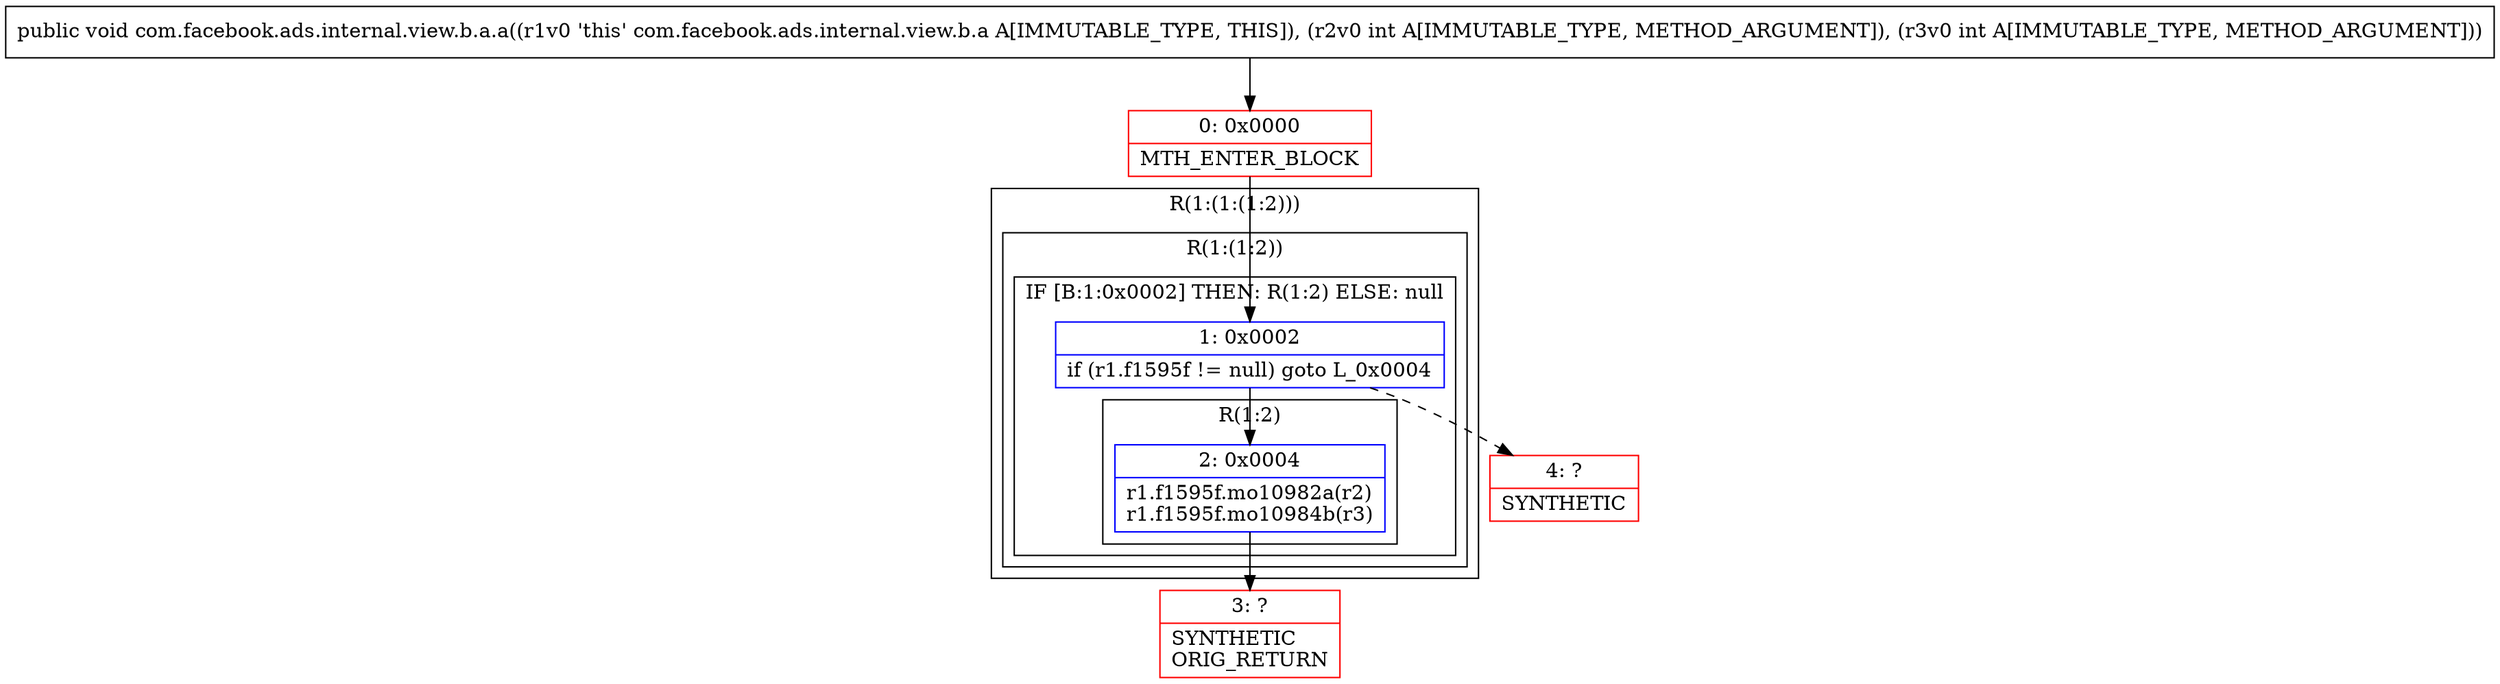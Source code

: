 digraph "CFG forcom.facebook.ads.internal.view.b.a.a(II)V" {
subgraph cluster_Region_132630798 {
label = "R(1:(1:(1:2)))";
node [shape=record,color=blue];
subgraph cluster_Region_2095310606 {
label = "R(1:(1:2))";
node [shape=record,color=blue];
subgraph cluster_IfRegion_1182399515 {
label = "IF [B:1:0x0002] THEN: R(1:2) ELSE: null";
node [shape=record,color=blue];
Node_1 [shape=record,label="{1\:\ 0x0002|if (r1.f1595f != null) goto L_0x0004\l}"];
subgraph cluster_Region_1430992533 {
label = "R(1:2)";
node [shape=record,color=blue];
Node_2 [shape=record,label="{2\:\ 0x0004|r1.f1595f.mo10982a(r2)\lr1.f1595f.mo10984b(r3)\l}"];
}
}
}
}
Node_0 [shape=record,color=red,label="{0\:\ 0x0000|MTH_ENTER_BLOCK\l}"];
Node_3 [shape=record,color=red,label="{3\:\ ?|SYNTHETIC\lORIG_RETURN\l}"];
Node_4 [shape=record,color=red,label="{4\:\ ?|SYNTHETIC\l}"];
MethodNode[shape=record,label="{public void com.facebook.ads.internal.view.b.a.a((r1v0 'this' com.facebook.ads.internal.view.b.a A[IMMUTABLE_TYPE, THIS]), (r2v0 int A[IMMUTABLE_TYPE, METHOD_ARGUMENT]), (r3v0 int A[IMMUTABLE_TYPE, METHOD_ARGUMENT])) }"];
MethodNode -> Node_0;
Node_1 -> Node_2;
Node_1 -> Node_4[style=dashed];
Node_2 -> Node_3;
Node_0 -> Node_1;
}

